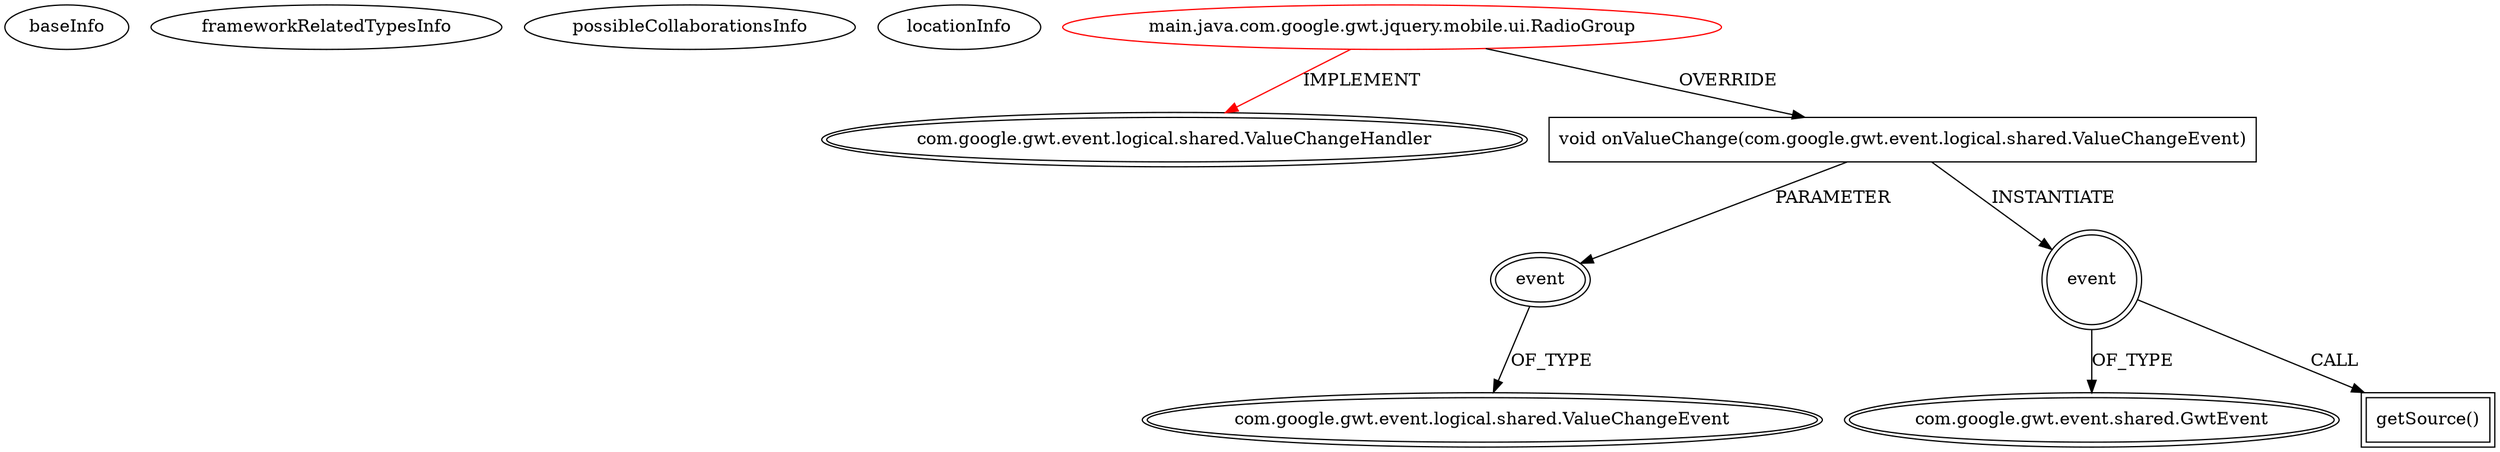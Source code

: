digraph {
baseInfo[graphId=3176,category="extension_graph",isAnonymous=false,possibleRelation=false]
frameworkRelatedTypesInfo[0="com.google.gwt.event.logical.shared.ValueChangeHandler"]
possibleCollaborationsInfo[]
locationInfo[projectName="jhudson8-gwt-jquery-ui",filePath="/jhudson8-gwt-jquery-ui/gwt-jquery-ui-master/core/gwt-jquery-ui-mobile/src/main/java/com/google/gwt/jquery/mobile/ui/RadioGroup.java",contextSignature="RadioGroup",graphId="3176"]
0[label="main.java.com.google.gwt.jquery.mobile.ui.RadioGroup",vertexType="ROOT_CLIENT_CLASS_DECLARATION",isFrameworkType=false,color=red]
1[label="com.google.gwt.event.logical.shared.ValueChangeHandler",vertexType="FRAMEWORK_INTERFACE_TYPE",isFrameworkType=true,peripheries=2]
2[label="void onValueChange(com.google.gwt.event.logical.shared.ValueChangeEvent)",vertexType="OVERRIDING_METHOD_DECLARATION",isFrameworkType=false,shape=box]
3[label="event",vertexType="PARAMETER_DECLARATION",isFrameworkType=true,peripheries=2]
4[label="com.google.gwt.event.logical.shared.ValueChangeEvent",vertexType="FRAMEWORK_CLASS_TYPE",isFrameworkType=true,peripheries=2]
5[label="event",vertexType="VARIABLE_EXPRESION",isFrameworkType=true,peripheries=2,shape=circle]
7[label="com.google.gwt.event.shared.GwtEvent",vertexType="FRAMEWORK_CLASS_TYPE",isFrameworkType=true,peripheries=2]
6[label="getSource()",vertexType="INSIDE_CALL",isFrameworkType=true,peripheries=2,shape=box]
0->1[label="IMPLEMENT",color=red]
0->2[label="OVERRIDE"]
3->4[label="OF_TYPE"]
2->3[label="PARAMETER"]
2->5[label="INSTANTIATE"]
5->7[label="OF_TYPE"]
5->6[label="CALL"]
}
